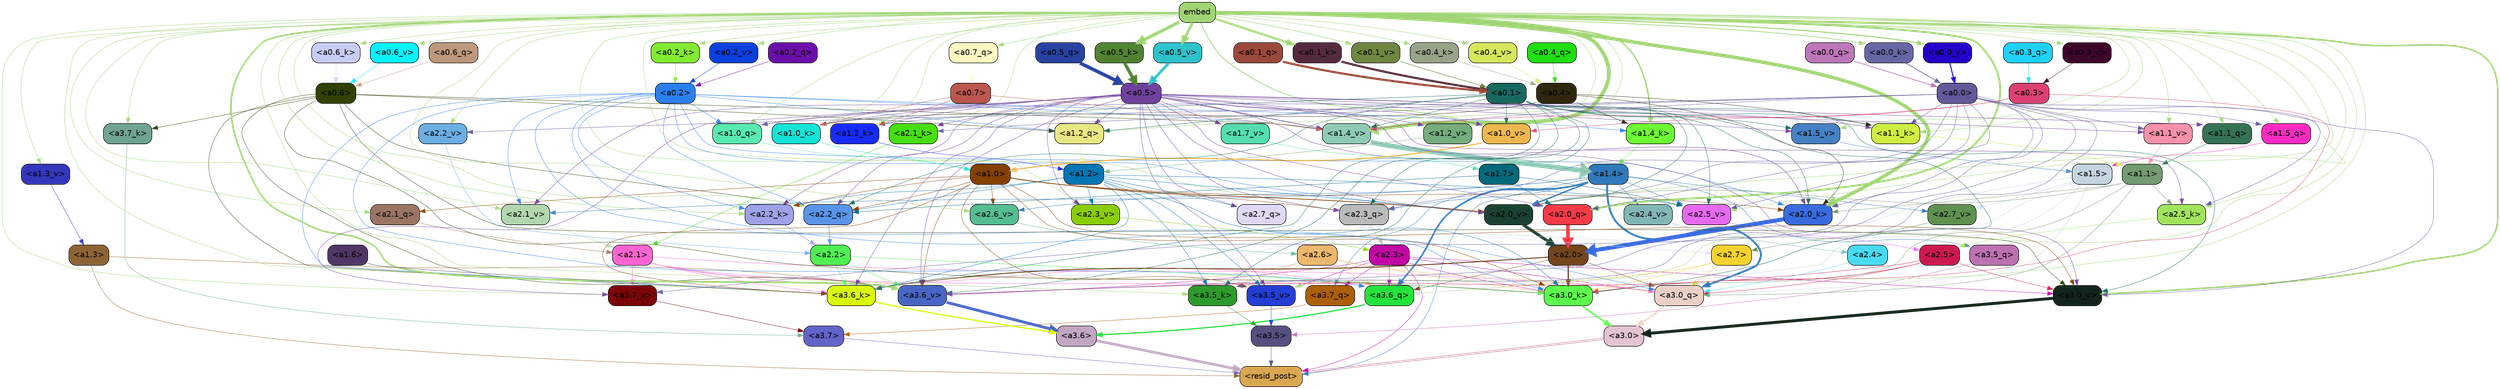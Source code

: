 strict digraph "" {
	graph [bgcolor=transparent,
		layout=dot,
		overlap=false,
		splines=true
	];
	"<a3.7>"	[color=black,
		fillcolor="#6263c9",
		fontname=Helvetica,
		shape=box,
		style="filled, rounded"];
	"<resid_post>"	[color=black,
		fillcolor="#d9a651",
		fontname=Helvetica,
		shape=box,
		style="filled, rounded"];
	"<a3.7>" -> "<resid_post>"	[color="#6263c9",
		penwidth=0.6239100098609924];
	"<a3.6>"	[color=black,
		fillcolor="#c1a6c2",
		fontname=Helvetica,
		shape=box,
		style="filled, rounded"];
	"<a3.6>" -> "<resid_post>"	[color="#c1a6c2",
		penwidth=4.569062113761902];
	"<a3.5>"	[color=black,
		fillcolor="#545080",
		fontname=Helvetica,
		shape=box,
		style="filled, rounded"];
	"<a3.5>" -> "<resid_post>"	[color="#545080",
		penwidth=0.6];
	"<a3.0>"	[color=black,
		fillcolor="#e4c3d1",
		fontname=Helvetica,
		shape=box,
		style="filled, rounded"];
	"<a3.0>" -> "<resid_post>"	[color="#e4c3d1",
		penwidth=4.283544182777405];
	"<a2.3>"	[color=black,
		fillcolor="#c107a4",
		fontname=Helvetica,
		shape=box,
		style="filled, rounded"];
	"<a2.3>" -> "<resid_post>"	[color="#c107a4",
		penwidth=0.6];
	"<a3.7_q>"	[color=black,
		fillcolor="#ad5e09",
		fontname=Helvetica,
		shape=box,
		style="filled, rounded"];
	"<a2.3>" -> "<a3.7_q>"	[color="#c107a4",
		penwidth=0.6];
	"<a3.6_q>"	[color=black,
		fillcolor="#23e33c",
		fontname=Helvetica,
		shape=box,
		style="filled, rounded"];
	"<a2.3>" -> "<a3.6_q>"	[color="#c107a4",
		penwidth=0.6];
	"<a3.0_q>"	[color=black,
		fillcolor="#edd0c5",
		fontname=Helvetica,
		shape=box,
		style="filled, rounded"];
	"<a2.3>" -> "<a3.0_q>"	[color="#c107a4",
		penwidth=0.6];
	"<a3.0_k>"	[color=black,
		fillcolor="#5cfb4d",
		fontname=Helvetica,
		shape=box,
		style="filled, rounded"];
	"<a2.3>" -> "<a3.0_k>"	[color="#c107a4",
		penwidth=0.6];
	"<a3.6_v>"	[color=black,
		fillcolor="#4866c4",
		fontname=Helvetica,
		shape=box,
		style="filled, rounded"];
	"<a2.3>" -> "<a3.6_v>"	[color="#c107a4",
		penwidth=0.6];
	"<a3.5_v>"	[color=black,
		fillcolor="#243dd5",
		fontname=Helvetica,
		shape=box,
		style="filled, rounded"];
	"<a2.3>" -> "<a3.5_v>"	[color="#c107a4",
		penwidth=0.6];
	"<a3.0_v>"	[color=black,
		fillcolor="#112419",
		fontname=Helvetica,
		shape=box,
		style="filled, rounded"];
	"<a2.3>" -> "<a3.0_v>"	[color="#c107a4",
		penwidth=0.6];
	"<a1.4>"	[color=black,
		fillcolor="#2f79bb",
		fontname=Helvetica,
		shape=box,
		style="filled, rounded"];
	"<a1.4>" -> "<resid_post>"	[color="#2f79bb",
		penwidth=0.6];
	"<a1.4>" -> "<a3.7_q>"	[color="#2f79bb",
		penwidth=0.6];
	"<a1.4>" -> "<a3.6_q>"	[color="#2f79bb",
		penwidth=2.7934007048606873];
	"<a3.5_q>"	[color=black,
		fillcolor="#bc71b0",
		fontname=Helvetica,
		shape=box,
		style="filled, rounded"];
	"<a1.4>" -> "<a3.5_q>"	[color="#2f79bb",
		penwidth=0.6];
	"<a1.4>" -> "<a3.0_q>"	[color="#2f79bb",
		penwidth=3.340754985809326];
	"<a2.3_q>"	[color=black,
		fillcolor="#b7bbba",
		fontname=Helvetica,
		shape=box,
		style="filled, rounded"];
	"<a1.4>" -> "<a2.3_q>"	[color="#2f79bb",
		penwidth=0.6];
	"<a2.7_v>"	[color=black,
		fillcolor="#5e9150",
		fontname=Helvetica,
		shape=box,
		style="filled, rounded"];
	"<a1.4>" -> "<a2.7_v>"	[color="#2f79bb",
		penwidth=0.6];
	"<a2.6_v>"	[color=black,
		fillcolor="#55bd90",
		fontname=Helvetica,
		shape=box,
		style="filled, rounded"];
	"<a1.4>" -> "<a2.6_v>"	[color="#2f79bb",
		penwidth=0.6];
	"<a2.5_v>"	[color=black,
		fillcolor="#e56af0",
		fontname=Helvetica,
		shape=box,
		style="filled, rounded"];
	"<a1.4>" -> "<a2.5_v>"	[color="#2f79bb",
		penwidth=0.6];
	"<a2.4_v>"	[color=black,
		fillcolor="#81b6b5",
		fontname=Helvetica,
		shape=box,
		style="filled, rounded"];
	"<a1.4>" -> "<a2.4_v>"	[color="#2f79bb",
		penwidth=0.6];
	"<a2.1_v>"	[color=black,
		fillcolor="#b2d7b0",
		fontname=Helvetica,
		shape=box,
		style="filled, rounded"];
	"<a1.4>" -> "<a2.1_v>"	[color="#2f79bb",
		penwidth=0.6];
	"<a2.0_v>"	[color=black,
		fillcolor="#1b4130",
		fontname=Helvetica,
		shape=box,
		style="filled, rounded"];
	"<a1.4>" -> "<a2.0_v>"	[color="#2f79bb",
		penwidth=2.268759250640869];
	"<a1.3>"	[color=black,
		fillcolor="#8e6333",
		fontname=Helvetica,
		shape=box,
		style="filled, rounded"];
	"<a1.3>" -> "<resid_post>"	[color="#8e6333",
		penwidth=0.6];
	"<a1.3>" -> "<a3.6_v>"	[color="#8e6333",
		penwidth=0.6];
	"<a3.7_q>" -> "<a3.7>"	[color="#ad5e09",
		penwidth=0.6];
	"<a3.6_q>" -> "<a3.6>"	[color="#23e33c",
		penwidth=2.0347584784030914];
	"<a3.5_q>" -> "<a3.5>"	[color="#bc71b0",
		penwidth=0.6];
	"<a3.0_q>" -> "<a3.0>"	[color="#edd0c5",
		penwidth=2.8635367155075073];
	"<a3.7_k>"	[color=black,
		fillcolor="#70a390",
		fontname=Helvetica,
		shape=box,
		style="filled, rounded"];
	"<a3.7_k>" -> "<a3.7>"	[color="#70a390",
		penwidth=0.6];
	"<a3.6_k>"	[color=black,
		fillcolor="#d8fe0c",
		fontname=Helvetica,
		shape=box,
		style="filled, rounded"];
	"<a3.6_k>" -> "<a3.6>"	[color="#d8fe0c",
		penwidth=2.1760786175727844];
	"<a3.5_k>"	[color=black,
		fillcolor="#2d9b2b",
		fontname=Helvetica,
		shape=box,
		style="filled, rounded"];
	"<a3.5_k>" -> "<a3.5>"	[color="#2d9b2b",
		penwidth=0.6];
	"<a3.0_k>" -> "<a3.0>"	[color="#5cfb4d",
		penwidth=2.632905662059784];
	"<a3.7_v>"	[color=black,
		fillcolor="#7b0406",
		fontname=Helvetica,
		shape=box,
		style="filled, rounded"];
	"<a3.7_v>" -> "<a3.7>"	[color="#7b0406",
		penwidth=0.6];
	"<a3.6_v>" -> "<a3.6>"	[color="#4866c4",
		penwidth=4.981305837631226];
	"<a3.5_v>" -> "<a3.5>"	[color="#243dd5",
		penwidth=0.6];
	"<a3.0_v>" -> "<a3.0>"	[color="#112419",
		penwidth=5.168330669403076];
	"<a2.7>"	[color=black,
		fillcolor="#f9d230",
		fontname=Helvetica,
		shape=box,
		style="filled, rounded"];
	"<a2.7>" -> "<a3.6_q>"	[color="#f9d230",
		penwidth=0.6];
	"<a2.7>" -> "<a3.0_q>"	[color="#f9d230",
		penwidth=0.6];
	"<a2.7>" -> "<a3.0_k>"	[color="#f9d230",
		penwidth=0.6];
	"<a2.6>"	[color=black,
		fillcolor="#ecb86c",
		fontname=Helvetica,
		shape=box,
		style="filled, rounded"];
	"<a2.6>" -> "<a3.6_q>"	[color="#ecb86c",
		penwidth=0.6];
	"<a2.6>" -> "<a3.0_q>"	[color="#ecb86c",
		penwidth=0.6];
	"<a2.6>" -> "<a3.6_k>"	[color="#ecb86c",
		penwidth=0.6];
	"<a2.6>" -> "<a3.5_k>"	[color="#ecb86c",
		penwidth=0.6];
	"<a2.6>" -> "<a3.0_k>"	[color="#ecb86c",
		penwidth=0.6];
	"<a2.1>"	[color=black,
		fillcolor="#fe63cf",
		fontname=Helvetica,
		shape=box,
		style="filled, rounded"];
	"<a2.1>" -> "<a3.6_q>"	[color="#fe63cf",
		penwidth=0.6];
	"<a2.1>" -> "<a3.0_q>"	[color="#fe63cf",
		penwidth=0.6];
	"<a2.1>" -> "<a3.6_k>"	[color="#fe63cf",
		penwidth=0.6];
	"<a2.1>" -> "<a3.0_k>"	[color="#fe63cf",
		penwidth=0.6];
	"<a2.1>" -> "<a3.7_v>"	[color="#fe63cf",
		penwidth=0.6];
	"<a2.1>" -> "<a3.6_v>"	[color="#fe63cf",
		penwidth=0.6];
	"<a2.0>"	[color=black,
		fillcolor="#74441d",
		fontname=Helvetica,
		shape=box,
		style="filled, rounded"];
	"<a2.0>" -> "<a3.6_q>"	[color="#74441d",
		penwidth=0.6];
	"<a2.0>" -> "<a3.0_q>"	[color="#74441d",
		penwidth=0.6];
	"<a2.0>" -> "<a3.6_k>"	[color="#74441d",
		penwidth=1.6382827460765839];
	"<a2.0>" -> "<a3.0_k>"	[color="#74441d",
		penwidth=2.161143198609352];
	"<a1.5>"	[color=black,
		fillcolor="#c4d5df",
		fontname=Helvetica,
		shape=box,
		style="filled, rounded"];
	"<a1.5>" -> "<a3.6_q>"	[color="#c4d5df",
		penwidth=0.6];
	"<a1.5>" -> "<a3.0_q>"	[color="#c4d5df",
		penwidth=0.6];
	"<a1.5>" -> "<a3.6_k>"	[color="#c4d5df",
		penwidth=0.6];
	"<a1.5>" -> "<a3.0_k>"	[color="#c4d5df",
		penwidth=0.6];
	"<a1.5>" -> "<a2.7_v>"	[color="#c4d5df",
		penwidth=0.6];
	"<a0.2>"	[color=black,
		fillcolor="#2a80ef",
		fontname=Helvetica,
		shape=box,
		style="filled, rounded"];
	"<a0.2>" -> "<a3.6_q>"	[color="#2a80ef",
		penwidth=0.6];
	"<a0.2>" -> "<a3.0_q>"	[color="#2a80ef",
		penwidth=0.6];
	"<a0.2>" -> "<a3.6_k>"	[color="#2a80ef",
		penwidth=0.6];
	"<a0.2>" -> "<a3.0_k>"	[color="#2a80ef",
		penwidth=0.6];
	"<a2.2_q>"	[color=black,
		fillcolor="#5894e8",
		fontname=Helvetica,
		shape=box,
		style="filled, rounded"];
	"<a0.2>" -> "<a2.2_q>"	[color="#2a80ef",
		penwidth=0.6];
	"<a2.2_k>"	[color=black,
		fillcolor="#9da1e8",
		fontname=Helvetica,
		shape=box,
		style="filled, rounded"];
	"<a0.2>" -> "<a2.2_k>"	[color="#2a80ef",
		penwidth=0.6];
	"<a2.0_k>"	[color=black,
		fillcolor="#396be0",
		fontname=Helvetica,
		shape=box,
		style="filled, rounded"];
	"<a0.2>" -> "<a2.0_k>"	[color="#2a80ef",
		penwidth=0.6];
	"<a0.2>" -> "<a2.1_v>"	[color="#2a80ef",
		penwidth=0.6];
	"<a0.2>" -> "<a2.0_v>"	[color="#2a80ef",
		penwidth=0.6];
	"<a1.2_q>"	[color=black,
		fillcolor="#e8e883",
		fontname=Helvetica,
		shape=box,
		style="filled, rounded"];
	"<a0.2>" -> "<a1.2_q>"	[color="#2a80ef",
		penwidth=0.6];
	"<a1.0_q>"	[color=black,
		fillcolor="#58ebb0",
		fontname=Helvetica,
		shape=box,
		style="filled, rounded"];
	"<a0.2>" -> "<a1.0_q>"	[color="#2a80ef",
		penwidth=0.6];
	"<a1.4_k>"	[color=black,
		fillcolor="#6dfc33",
		fontname=Helvetica,
		shape=box,
		style="filled, rounded"];
	"<a0.2>" -> "<a1.4_k>"	[color="#2a80ef",
		penwidth=0.6];
	"<a1.4_v>"	[color=black,
		fillcolor="#8ecab6",
		fontname=Helvetica,
		shape=box,
		style="filled, rounded"];
	"<a0.2>" -> "<a1.4_v>"	[color="#2a80ef",
		penwidth=0.6];
	"<a2.5>"	[color=black,
		fillcolor="#cd1a4e",
		fontname=Helvetica,
		shape=box,
		style="filled, rounded"];
	"<a2.5>" -> "<a3.0_q>"	[color="#cd1a4e",
		penwidth=0.6];
	"<a2.5>" -> "<a3.0_k>"	[color="#cd1a4e",
		penwidth=0.6];
	"<a2.5>" -> "<a3.6_v>"	[color="#cd1a4e",
		penwidth=0.6];
	"<a2.5>" -> "<a3.0_v>"	[color="#cd1a4e",
		penwidth=0.6];
	"<a2.4>"	[color=black,
		fillcolor="#47dbf3",
		fontname=Helvetica,
		shape=box,
		style="filled, rounded"];
	"<a2.4>" -> "<a3.0_q>"	[color="#47dbf3",
		penwidth=0.6];
	"<a1.1>"	[color=black,
		fillcolor="#739a70",
		fontname=Helvetica,
		shape=box,
		style="filled, rounded"];
	"<a1.1>" -> "<a3.0_q>"	[color="#739a70",
		penwidth=0.6];
	"<a1.1>" -> "<a3.0_k>"	[color="#739a70",
		penwidth=0.6];
	"<a2.5_k>"	[color=black,
		fillcolor="#a1e45b",
		fontname=Helvetica,
		shape=box,
		style="filled, rounded"];
	"<a1.1>" -> "<a2.5_k>"	[color="#739a70",
		penwidth=0.6];
	"<a1.1>" -> "<a2.0_k>"	[color="#739a70",
		penwidth=0.6];
	"<a1.1>" -> "<a2.0_v>"	[color="#739a70",
		penwidth=0.6];
	"<a0.6>"	[color=black,
		fillcolor="#2f4103",
		fontname=Helvetica,
		shape=box,
		style="filled, rounded"];
	"<a0.6>" -> "<a3.7_k>"	[color="#2f4103",
		penwidth=0.6];
	"<a0.6>" -> "<a3.6_k>"	[color="#2f4103",
		penwidth=0.6];
	"<a0.6>" -> "<a3.0_k>"	[color="#2f4103",
		penwidth=0.6];
	"<a0.6>" -> "<a3.6_v>"	[color="#2f4103",
		penwidth=0.6];
	"<a0.6>" -> "<a3.0_v>"	[color="#2f4103",
		penwidth=0.6];
	"<a0.6>" -> "<a2.2_q>"	[color="#2f4103",
		penwidth=0.6];
	"<a0.6>" -> "<a1.2_q>"	[color="#2f4103",
		penwidth=0.6];
	"<a0.6>" -> "<a1.4_v>"	[color="#2f4103",
		penwidth=0.6];
	embed	[color=black,
		fillcolor="#a0d474",
		fontname=Helvetica,
		shape=box,
		style="filled, rounded"];
	embed -> "<a3.7_k>"	[color="#a0d474",
		penwidth=0.6];
	embed -> "<a3.6_k>"	[color="#a0d474",
		penwidth=0.6];
	embed -> "<a3.5_k>"	[color="#a0d474",
		penwidth=0.6];
	embed -> "<a3.0_k>"	[color="#a0d474",
		penwidth=0.6];
	embed -> "<a3.7_v>"	[color="#a0d474",
		penwidth=0.6];
	embed -> "<a3.6_v>"	[color="#a0d474",
		penwidth=2.7825746536254883];
	embed -> "<a3.5_v>"	[color="#a0d474",
		penwidth=0.6];
	embed -> "<a3.0_v>"	[color="#a0d474",
		penwidth=2.6950180530548096];
	embed -> "<a2.3_q>"	[color="#a0d474",
		penwidth=0.6];
	embed -> "<a2.2_q>"	[color="#a0d474",
		penwidth=0.6];
	"<a2.1_q>"	[color=black,
		fillcolor="#9b7463",
		fontname=Helvetica,
		shape=box,
		style="filled, rounded"];
	embed -> "<a2.1_q>"	[color="#a0d474",
		penwidth=0.6];
	"<a2.0_q>"	[color=black,
		fillcolor="#f63a48",
		fontname=Helvetica,
		shape=box,
		style="filled, rounded"];
	embed -> "<a2.0_q>"	[color="#a0d474",
		penwidth=3.305941343307495];
	embed -> "<a2.5_k>"	[color="#a0d474",
		penwidth=0.6];
	embed -> "<a2.2_k>"	[color="#a0d474",
		penwidth=0.6698317527770996];
	"<a2.1_k>"	[color=black,
		fillcolor="#46df0f",
		fontname=Helvetica,
		shape=box,
		style="filled, rounded"];
	embed -> "<a2.1_k>"	[color="#a0d474",
		penwidth=0.6];
	embed -> "<a2.0_k>"	[color="#a0d474",
		penwidth=6.12570995092392];
	embed -> "<a2.6_v>"	[color="#a0d474",
		penwidth=0.6];
	embed -> "<a2.5_v>"	[color="#a0d474",
		penwidth=0.6];
	"<a2.3_v>"	[color=black,
		fillcolor="#8acd02",
		fontname=Helvetica,
		shape=box,
		style="filled, rounded"];
	embed -> "<a2.3_v>"	[color="#a0d474",
		penwidth=0.6];
	"<a2.2_v>"	[color=black,
		fillcolor="#6aaee3",
		fontname=Helvetica,
		shape=box,
		style="filled, rounded"];
	embed -> "<a2.2_v>"	[color="#a0d474",
		penwidth=0.6];
	embed -> "<a2.1_v>"	[color="#a0d474",
		penwidth=0.6];
	embed -> "<a2.0_v>"	[color="#a0d474",
		penwidth=0.6];
	"<a1.5_q>"	[color=black,
		fillcolor="#fe2ac1",
		fontname=Helvetica,
		shape=box,
		style="filled, rounded"];
	embed -> "<a1.5_q>"	[color="#a0d474",
		penwidth=0.6];
	embed -> "<a1.2_q>"	[color="#a0d474",
		penwidth=0.6087074279785156];
	"<a1.1_q>"	[color=black,
		fillcolor="#357254",
		fontname=Helvetica,
		shape=box,
		style="filled, rounded"];
	embed -> "<a1.1_q>"	[color="#a0d474",
		penwidth=0.6];
	embed -> "<a1.0_q>"	[color="#a0d474",
		penwidth=0.6];
	embed -> "<a1.4_k>"	[color="#a0d474",
		penwidth=2.1858973503112793];
	"<a1.2_k>"	[color=black,
		fillcolor="#162bfc",
		fontname=Helvetica,
		shape=box,
		style="filled, rounded"];
	embed -> "<a1.2_k>"	[color="#a0d474",
		penwidth=0.6];
	"<a1.1_k>"	[color=black,
		fillcolor="#ceef41",
		fontname=Helvetica,
		shape=box,
		style="filled, rounded"];
	embed -> "<a1.1_k>"	[color="#a0d474",
		penwidth=0.6];
	"<a1.0_k>"	[color=black,
		fillcolor="#12e5d7",
		fontname=Helvetica,
		shape=box,
		style="filled, rounded"];
	embed -> "<a1.0_k>"	[color="#a0d474",
		penwidth=0.6];
	"<a1.5_v>"	[color=black,
		fillcolor="#4681c5",
		fontname=Helvetica,
		shape=box,
		style="filled, rounded"];
	embed -> "<a1.5_v>"	[color="#a0d474",
		penwidth=0.6];
	embed -> "<a1.4_v>"	[color="#a0d474",
		penwidth=6.590077131986618];
	"<a1.3_v>"	[color=black,
		fillcolor="#3436bc",
		fontname=Helvetica,
		shape=box,
		style="filled, rounded"];
	embed -> "<a1.3_v>"	[color="#a0d474",
		penwidth=0.6];
	"<a1.2_v>"	[color=black,
		fillcolor="#75ac7d",
		fontname=Helvetica,
		shape=box,
		style="filled, rounded"];
	embed -> "<a1.2_v>"	[color="#a0d474",
		penwidth=0.6];
	"<a1.1_v>"	[color=black,
		fillcolor="#fa90aa",
		fontname=Helvetica,
		shape=box,
		style="filled, rounded"];
	embed -> "<a1.1_v>"	[color="#a0d474",
		penwidth=0.6];
	"<a1.0_v>"	[color=black,
		fillcolor="#f0b750",
		fontname=Helvetica,
		shape=box,
		style="filled, rounded"];
	embed -> "<a1.0_v>"	[color="#a0d474",
		penwidth=1.2076449394226074];
	"<a0.7_q>"	[color=black,
		fillcolor="#fdf8c2",
		fontname=Helvetica,
		shape=box,
		style="filled, rounded"];
	embed -> "<a0.7_q>"	[color="#a0d474",
		penwidth=0.6];
	"<a0.6_k>"	[color=black,
		fillcolor="#c8cdf7",
		fontname=Helvetica,
		shape=box,
		style="filled, rounded"];
	embed -> "<a0.6_k>"	[color="#a0d474",
		penwidth=0.6];
	"<a0.5_k>"	[color=black,
		fillcolor="#518331",
		fontname=Helvetica,
		shape=box,
		style="filled, rounded"];
	embed -> "<a0.5_k>"	[color="#a0d474",
		penwidth=5.610821008682251];
	"<a0.4_k>"	[color=black,
		fillcolor="#97a488",
		fontname=Helvetica,
		shape=box,
		style="filled, rounded"];
	embed -> "<a0.4_k>"	[color="#a0d474",
		penwidth=0.6];
	"<a0.2_k>"	[color=black,
		fillcolor="#82eb31",
		fontname=Helvetica,
		shape=box,
		style="filled, rounded"];
	embed -> "<a0.2_k>"	[color="#a0d474",
		penwidth=0.6];
	"<a0.1_k>"	[color=black,
		fillcolor="#542b3c",
		fontname=Helvetica,
		shape=box,
		style="filled, rounded"];
	embed -> "<a0.1_k>"	[color="#a0d474",
		penwidth=3.7429871559143066];
	"<a0.0_k>"	[color=black,
		fillcolor="#6766a5",
		fontname=Helvetica,
		shape=box,
		style="filled, rounded"];
	embed -> "<a0.0_k>"	[color="#a0d474",
		penwidth=1.106738567352295];
	"<a0.6_v>"	[color=black,
		fillcolor="#06f2fd",
		fontname=Helvetica,
		shape=box,
		style="filled, rounded"];
	embed -> "<a0.6_v>"	[color="#a0d474",
		penwidth=0.6];
	"<a0.5_v>"	[color=black,
		fillcolor="#2ec2cb",
		fontname=Helvetica,
		shape=box,
		style="filled, rounded"];
	embed -> "<a0.5_v>"	[color="#a0d474",
		penwidth=4.663905620574951];
	"<a0.4_v>"	[color=black,
		fillcolor="#d6e75c",
		fontname=Helvetica,
		shape=box,
		style="filled, rounded"];
	embed -> "<a0.4_v>"	[color="#a0d474",
		penwidth=0.6];
	"<a0.3_v>"	[color=black,
		fillcolor="#3d0629",
		fontname=Helvetica,
		shape=box,
		style="filled, rounded"];
	embed -> "<a0.3_v>"	[color="#a0d474",
		penwidth=0.6];
	"<a0.2_v>"	[color=black,
		fillcolor="#0a40dd",
		fontname=Helvetica,
		shape=box,
		style="filled, rounded"];
	embed -> "<a0.2_v>"	[color="#a0d474",
		penwidth=0.6];
	"<a0.1_v>"	[color=black,
		fillcolor="#6f8641",
		fontname=Helvetica,
		shape=box,
		style="filled, rounded"];
	embed -> "<a0.1_v>"	[color="#a0d474",
		penwidth=0.8192043304443359];
	"<a0.0_v>"	[color=black,
		fillcolor="#2303c9",
		fontname=Helvetica,
		shape=box,
		style="filled, rounded"];
	embed -> "<a0.0_v>"	[color="#a0d474",
		penwidth=1.706191062927246];
	"<a2.2>"	[color=black,
		fillcolor="#4ff051",
		fontname=Helvetica,
		shape=box,
		style="filled, rounded"];
	"<a2.2>" -> "<a3.6_k>"	[color="#4ff051",
		penwidth=0.6];
	"<a2.2>" -> "<a3.0_k>"	[color="#4ff051",
		penwidth=0.6];
	"<a2.2>" -> "<a3.6_v>"	[color="#4ff051",
		penwidth=0.6];
	"<a1.6>"	[color=black,
		fillcolor="#4f3765",
		fontname=Helvetica,
		shape=box,
		style="filled, rounded"];
	"<a1.6>" -> "<a3.6_k>"	[color="#4f3765",
		penwidth=0.6];
	"<a1.2>"	[color=black,
		fillcolor="#0275b4",
		fontname=Helvetica,
		shape=box,
		style="filled, rounded"];
	"<a1.2>" -> "<a3.6_k>"	[color="#0275b4",
		penwidth=0.6];
	"<a1.2>" -> "<a3.5_k>"	[color="#0275b4",
		penwidth=0.6];
	"<a1.2>" -> "<a3.0_k>"	[color="#0275b4",
		penwidth=0.6];
	"<a1.2>" -> "<a3.5_v>"	[color="#0275b4",
		penwidth=0.6];
	"<a2.7_q>"	[color=black,
		fillcolor="#dfd8f7",
		fontname=Helvetica,
		shape=box,
		style="filled, rounded"];
	"<a1.2>" -> "<a2.7_q>"	[color="#0275b4",
		penwidth=0.6];
	"<a1.2>" -> "<a2.2_q>"	[color="#0275b4",
		penwidth=0.6];
	"<a1.2>" -> "<a2.2_k>"	[color="#0275b4",
		penwidth=0.6];
	"<a1.2>" -> "<a2.5_v>"	[color="#0275b4",
		penwidth=0.6];
	"<a1.2>" -> "<a2.3_v>"	[color="#0275b4",
		penwidth=0.6];
	"<a1.2>" -> "<a2.0_v>"	[color="#0275b4",
		penwidth=0.6];
	"<a1.0>"	[color=black,
		fillcolor="#854000",
		fontname=Helvetica,
		shape=box,
		style="filled, rounded"];
	"<a1.0>" -> "<a3.6_k>"	[color="#854000",
		penwidth=0.6];
	"<a1.0>" -> "<a3.0_k>"	[color="#854000",
		penwidth=0.6];
	"<a1.0>" -> "<a3.6_v>"	[color="#854000",
		penwidth=0.6];
	"<a1.0>" -> "<a3.5_v>"	[color="#854000",
		penwidth=0.6];
	"<a1.0>" -> "<a3.0_v>"	[color="#854000",
		penwidth=0.6];
	"<a1.0>" -> "<a2.3_q>"	[color="#854000",
		penwidth=0.6];
	"<a1.0>" -> "<a2.2_q>"	[color="#854000",
		penwidth=0.6];
	"<a1.0>" -> "<a2.1_q>"	[color="#854000",
		penwidth=0.6];
	"<a1.0>" -> "<a2.2_k>"	[color="#854000",
		penwidth=0.6];
	"<a1.0>" -> "<a2.0_k>"	[color="#854000",
		penwidth=0.6];
	"<a1.0>" -> "<a2.6_v>"	[color="#854000",
		penwidth=0.6];
	"<a1.0>" -> "<a2.0_v>"	[color="#854000",
		penwidth=1.2213096618652344];
	"<a0.5>"	[color=black,
		fillcolor="#70419d",
		fontname=Helvetica,
		shape=box,
		style="filled, rounded"];
	"<a0.5>" -> "<a3.6_k>"	[color="#70419d",
		penwidth=0.6];
	"<a0.5>" -> "<a3.7_v>"	[color="#70419d",
		penwidth=0.6];
	"<a0.5>" -> "<a3.6_v>"	[color="#70419d",
		penwidth=0.6];
	"<a0.5>" -> "<a3.5_v>"	[color="#70419d",
		penwidth=0.6];
	"<a0.5>" -> "<a3.0_v>"	[color="#70419d",
		penwidth=0.6];
	"<a0.5>" -> "<a2.7_q>"	[color="#70419d",
		penwidth=0.6];
	"<a0.5>" -> "<a2.3_q>"	[color="#70419d",
		penwidth=0.6];
	"<a0.5>" -> "<a2.2_q>"	[color="#70419d",
		penwidth=0.6];
	"<a0.5>" -> "<a2.0_q>"	[color="#70419d",
		penwidth=0.6];
	"<a0.5>" -> "<a2.5_k>"	[color="#70419d",
		penwidth=0.6];
	"<a0.5>" -> "<a2.2_k>"	[color="#70419d",
		penwidth=0.6];
	"<a0.5>" -> "<a2.1_k>"	[color="#70419d",
		penwidth=0.6];
	"<a0.5>" -> "<a2.0_k>"	[color="#70419d",
		penwidth=0.6900839805603027];
	"<a0.5>" -> "<a2.3_v>"	[color="#70419d",
		penwidth=0.6];
	"<a0.5>" -> "<a2.1_v>"	[color="#70419d",
		penwidth=0.6];
	"<a0.5>" -> "<a2.0_v>"	[color="#70419d",
		penwidth=0.6];
	"<a0.5>" -> "<a1.2_q>"	[color="#70419d",
		penwidth=0.6];
	"<a0.5>" -> "<a1.1_q>"	[color="#70419d",
		penwidth=0.6];
	"<a0.5>" -> "<a1.0_q>"	[color="#70419d",
		penwidth=0.6];
	"<a0.5>" -> "<a1.2_k>"	[color="#70419d",
		penwidth=0.6];
	"<a0.5>" -> "<a1.1_k>"	[color="#70419d",
		penwidth=0.6];
	"<a0.5>" -> "<a1.0_k>"	[color="#70419d",
		penwidth=0.6];
	"<a1.7_v>"	[color=black,
		fillcolor="#54ddb0",
		fontname=Helvetica,
		shape=box,
		style="filled, rounded"];
	"<a0.5>" -> "<a1.7_v>"	[color="#70419d",
		penwidth=0.6];
	"<a0.5>" -> "<a1.5_v>"	[color="#70419d",
		penwidth=0.6];
	"<a0.5>" -> "<a1.4_v>"	[color="#70419d",
		penwidth=0.9985027313232422];
	"<a0.5>" -> "<a1.2_v>"	[color="#70419d",
		penwidth=0.6];
	"<a0.5>" -> "<a1.1_v>"	[color="#70419d",
		penwidth=0.6];
	"<a0.5>" -> "<a1.0_v>"	[color="#70419d",
		penwidth=0.6];
	"<a0.1>"	[color=black,
		fillcolor="#176960",
		fontname=Helvetica,
		shape=box,
		style="filled, rounded"];
	"<a0.1>" -> "<a3.6_k>"	[color="#176960",
		penwidth=0.6];
	"<a0.1>" -> "<a3.5_k>"	[color="#176960",
		penwidth=0.6];
	"<a0.1>" -> "<a3.0_k>"	[color="#176960",
		penwidth=0.6];
	"<a0.1>" -> "<a3.6_v>"	[color="#176960",
		penwidth=0.6];
	"<a0.1>" -> "<a3.0_v>"	[color="#176960",
		penwidth=0.6];
	"<a0.1>" -> "<a2.3_q>"	[color="#176960",
		penwidth=0.6];
	"<a0.1>" -> "<a2.2_q>"	[color="#176960",
		penwidth=0.6];
	"<a0.1>" -> "<a2.0_k>"	[color="#176960",
		penwidth=0.6];
	"<a0.1>" -> "<a2.5_v>"	[color="#176960",
		penwidth=0.6];
	"<a0.1>" -> "<a2.0_v>"	[color="#176960",
		penwidth=0.6];
	"<a0.1>" -> "<a1.2_q>"	[color="#176960",
		penwidth=0.6218185424804688];
	"<a0.1>" -> "<a1.2_k>"	[color="#176960",
		penwidth=0.6];
	"<a0.1>" -> "<a1.1_k>"	[color="#176960",
		penwidth=0.6];
	"<a0.1>" -> "<a1.5_v>"	[color="#176960",
		penwidth=0.6];
	"<a0.1>" -> "<a1.4_v>"	[color="#176960",
		penwidth=0.6];
	"<a0.1>" -> "<a1.0_v>"	[color="#176960",
		penwidth=0.6];
	"<a0.0>"	[color=black,
		fillcolor="#63599a",
		fontname=Helvetica,
		shape=box,
		style="filled, rounded"];
	"<a0.0>" -> "<a3.5_k>"	[color="#63599a",
		penwidth=0.6];
	"<a0.0>" -> "<a3.7_v>"	[color="#63599a",
		penwidth=0.6];
	"<a0.0>" -> "<a3.6_v>"	[color="#63599a",
		penwidth=0.6];
	"<a0.0>" -> "<a3.0_v>"	[color="#63599a",
		penwidth=0.6];
	"<a0.0>" -> "<a2.3_q>"	[color="#63599a",
		penwidth=0.6];
	"<a0.0>" -> "<a2.0_q>"	[color="#63599a",
		penwidth=0.6];
	"<a0.0>" -> "<a2.5_k>"	[color="#63599a",
		penwidth=0.6];
	"<a0.0>" -> "<a2.1_k>"	[color="#63599a",
		penwidth=0.6];
	"<a0.0>" -> "<a2.0_k>"	[color="#63599a",
		penwidth=0.6];
	"<a0.0>" -> "<a2.5_v>"	[color="#63599a",
		penwidth=0.6];
	"<a0.0>" -> "<a2.2_v>"	[color="#63599a",
		penwidth=0.6];
	"<a0.0>" -> "<a2.0_v>"	[color="#63599a",
		penwidth=0.6];
	"<a0.0>" -> "<a1.5_q>"	[color="#63599a",
		penwidth=0.6];
	"<a0.0>" -> "<a1.0_q>"	[color="#63599a",
		penwidth=0.6];
	"<a0.0>" -> "<a1.1_k>"	[color="#63599a",
		penwidth=0.6];
	"<a0.0>" -> "<a1.4_v>"	[color="#63599a",
		penwidth=0.6];
	"<a0.0>" -> "<a1.1_v>"	[color="#63599a",
		penwidth=0.6];
	"<a0.3>"	[color=black,
		fillcolor="#dc4171",
		fontname=Helvetica,
		shape=box,
		style="filled, rounded"];
	"<a0.3>" -> "<a3.0_k>"	[color="#dc4171",
		penwidth=0.6];
	"<a0.3>" -> "<a1.4_v>"	[color="#dc4171",
		penwidth=0.6];
	"<a0.3>" -> "<a1.0_v>"	[color="#dc4171",
		penwidth=0.6];
	"<a2.7_q>" -> "<a2.7>"	[color="#dfd8f7",
		penwidth=0.6];
	"<a2.3_q>" -> "<a2.3>"	[color="#b7bbba",
		penwidth=0.6];
	"<a2.2_q>" -> "<a2.2>"	[color="#5894e8",
		penwidth=0.7553567886352539];
	"<a2.1_q>" -> "<a2.1>"	[color="#9b7463",
		penwidth=0.6];
	"<a2.0_q>" -> "<a2.0>"	[color="#f63a48",
		penwidth=6.256794691085815];
	"<a2.5_k>" -> "<a2.5>"	[color="#a1e45b",
		penwidth=0.6];
	"<a2.2_k>" -> "<a2.2>"	[color="#9da1e8",
		penwidth=0.8854708671569824];
	"<a2.1_k>" -> "<a2.1>"	[color="#46df0f",
		penwidth=0.6];
	"<a2.0_k>" -> "<a2.0>"	[color="#396be0",
		penwidth=7.231504917144775];
	"<a2.7_v>" -> "<a2.7>"	[color="#5e9150",
		penwidth=0.6];
	"<a2.6_v>" -> "<a2.6>"	[color="#55bd90",
		penwidth=0.6];
	"<a2.5_v>" -> "<a2.5>"	[color="#e56af0",
		penwidth=0.6];
	"<a2.4_v>" -> "<a2.4>"	[color="#81b6b5",
		penwidth=0.6];
	"<a2.3_v>" -> "<a2.3>"	[color="#8acd02",
		penwidth=0.6];
	"<a2.2_v>" -> "<a2.2>"	[color="#6aaee3",
		penwidth=0.6];
	"<a2.1_v>" -> "<a2.1>"	[color="#b2d7b0",
		penwidth=0.6];
	"<a2.0_v>" -> "<a2.0>"	[color="#1b4130",
		penwidth=5.231471925973892];
	"<a1.7>"	[color=black,
		fillcolor="#01697a",
		fontname=Helvetica,
		shape=box,
		style="filled, rounded"];
	"<a1.7>" -> "<a2.2_q>"	[color="#01697a",
		penwidth=0.6];
	"<a1.7>" -> "<a2.0_q>"	[color="#01697a",
		penwidth=0.6];
	"<a1.7>" -> "<a2.5_v>"	[color="#01697a",
		penwidth=0.6];
	"<a0.4>"	[color=black,
		fillcolor="#2f280e",
		fontname=Helvetica,
		shape=box,
		style="filled, rounded"];
	"<a0.4>" -> "<a2.0_k>"	[color="#2f280e",
		penwidth=0.6];
	"<a0.4>" -> "<a1.4_k>"	[color="#2f280e",
		penwidth=0.6];
	"<a0.4>" -> "<a1.1_k>"	[color="#2f280e",
		penwidth=0.6];
	"<a0.4>" -> "<a1.0_k>"	[color="#2f280e",
		penwidth=0.6];
	"<a1.5_q>" -> "<a1.5>"	[color="#fe2ac1",
		penwidth=0.6];
	"<a1.2_q>" -> "<a1.2>"	[color="#e8e883",
		penwidth=0.6];
	"<a1.1_q>" -> "<a1.1>"	[color="#357254",
		penwidth=0.6];
	"<a1.0_q>" -> "<a1.0>"	[color="#58ebb0",
		penwidth=0.6];
	"<a1.4_k>" -> "<a1.4>"	[color="#6dfc33",
		penwidth=0.6];
	"<a1.2_k>" -> "<a1.2>"	[color="#162bfc",
		penwidth=0.6];
	"<a1.1_k>" -> "<a1.1>"	[color="#ceef41",
		penwidth=0.6];
	"<a1.0_k>" -> "<a1.0>"	[color="#12e5d7",
		penwidth=0.6];
	"<a1.7_v>" -> "<a1.7>"	[color="#54ddb0",
		penwidth=0.6];
	"<a1.5_v>" -> "<a1.5>"	[color="#4681c5",
		penwidth=0.6];
	"<a1.4_v>" -> "<a1.4>"	[color="#8ecab6",
		penwidth=8.36684274673462];
	"<a1.3_v>" -> "<a1.3>"	[color="#3436bc",
		penwidth=0.6];
	"<a1.2_v>" -> "<a1.2>"	[color="#75ac7d",
		penwidth=0.6];
	"<a1.1_v>" -> "<a1.1>"	[color="#fa90aa",
		penwidth=0.6];
	"<a1.0_v>" -> "<a1.0>"	[color="#f0b750",
		penwidth=1.9665732383728027];
	"<a0.7>"	[color=black,
		fillcolor="#bb574d",
		fontname=Helvetica,
		shape=box,
		style="filled, rounded"];
	"<a0.7>" -> "<a1.2_k>"	[color="#bb574d",
		penwidth=0.6];
	"<a0.7>" -> "<a1.0_k>"	[color="#bb574d",
		penwidth=0.6];
	"<a0.7>" -> "<a1.4_v>"	[color="#bb574d",
		penwidth=0.6];
	"<a0.7_q>" -> "<a0.7>"	[color="#fdf8c2",
		penwidth=0.6];
	"<a0.6_q>"	[color=black,
		fillcolor="#bd987c",
		fontname=Helvetica,
		shape=box,
		style="filled, rounded"];
	"<a0.6_q>" -> "<a0.6>"	[color="#bd987c",
		penwidth=0.6];
	"<a0.5_q>"	[color=black,
		fillcolor="#2742a2",
		fontname=Helvetica,
		shape=box,
		style="filled, rounded"];
	"<a0.5_q>" -> "<a0.5>"	[color="#2742a2",
		penwidth=6.156635046005249];
	"<a0.4_q>"	[color=black,
		fillcolor="#1ede11",
		fontname=Helvetica,
		shape=box,
		style="filled, rounded"];
	"<a0.4_q>" -> "<a0.4>"	[color="#1ede11",
		penwidth=0.6];
	"<a0.3_q>"	[color=black,
		fillcolor="#1ed2fd",
		fontname=Helvetica,
		shape=box,
		style="filled, rounded"];
	"<a0.3_q>" -> "<a0.3>"	[color="#1ed2fd",
		penwidth=0.6];
	"<a0.2_q>"	[color=black,
		fillcolor="#6c0eaa",
		fontname=Helvetica,
		shape=box,
		style="filled, rounded"];
	"<a0.2_q>" -> "<a0.2>"	[color="#6c0eaa",
		penwidth=0.6];
	"<a0.1_q>"	[color=black,
		fillcolor="#9a493a",
		fontname=Helvetica,
		shape=box,
		style="filled, rounded"];
	"<a0.1_q>" -> "<a0.1>"	[color="#9a493a",
		penwidth=3.795884132385254];
	"<a0.0_q>"	[color=black,
		fillcolor="#bd76ba",
		fontname=Helvetica,
		shape=box,
		style="filled, rounded"];
	"<a0.0_q>" -> "<a0.0>"	[color="#bd76ba",
		penwidth=1.2393803596496582];
	"<a0.6_k>" -> "<a0.6>"	[color="#c8cdf7",
		penwidth=0.6];
	"<a0.5_k>" -> "<a0.5>"	[color="#518331",
		penwidth=5.603226900100708];
	"<a0.4_k>" -> "<a0.4>"	[color="#97a488",
		penwidth=0.6];
	"<a0.2_k>" -> "<a0.2>"	[color="#82eb31",
		penwidth=0.6];
	"<a0.1_k>" -> "<a0.1>"	[color="#542b3c",
		penwidth=3.7429747581481934];
	"<a0.0_k>" -> "<a0.0>"	[color="#6766a5",
		penwidth=1.106727123260498];
	"<a0.6_v>" -> "<a0.6>"	[color="#06f2fd",
		penwidth=0.6];
	"<a0.5_v>" -> "<a0.5>"	[color="#2ec2cb",
		penwidth=4.667354106903076];
	"<a0.4_v>" -> "<a0.4>"	[color="#d6e75c",
		penwidth=0.6];
	"<a0.3_v>" -> "<a0.3>"	[color="#3d0629",
		penwidth=0.6];
	"<a0.2_v>" -> "<a0.2>"	[color="#0a40dd",
		penwidth=0.6];
	"<a0.1_v>" -> "<a0.1>"	[color="#6f8641",
		penwidth=0.8298110961914062];
	"<a0.0_v>" -> "<a0.0>"	[color="#2303c9",
		penwidth=1.7084956169128418];
}

